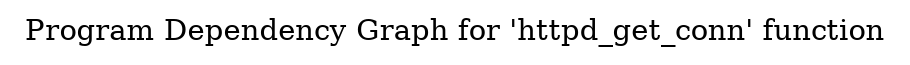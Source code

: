 digraph "Program Dependency Graph for 'httpd_get_conn' function" {
	label="Program Dependency Graph for 'httpd_get_conn' function";

}
